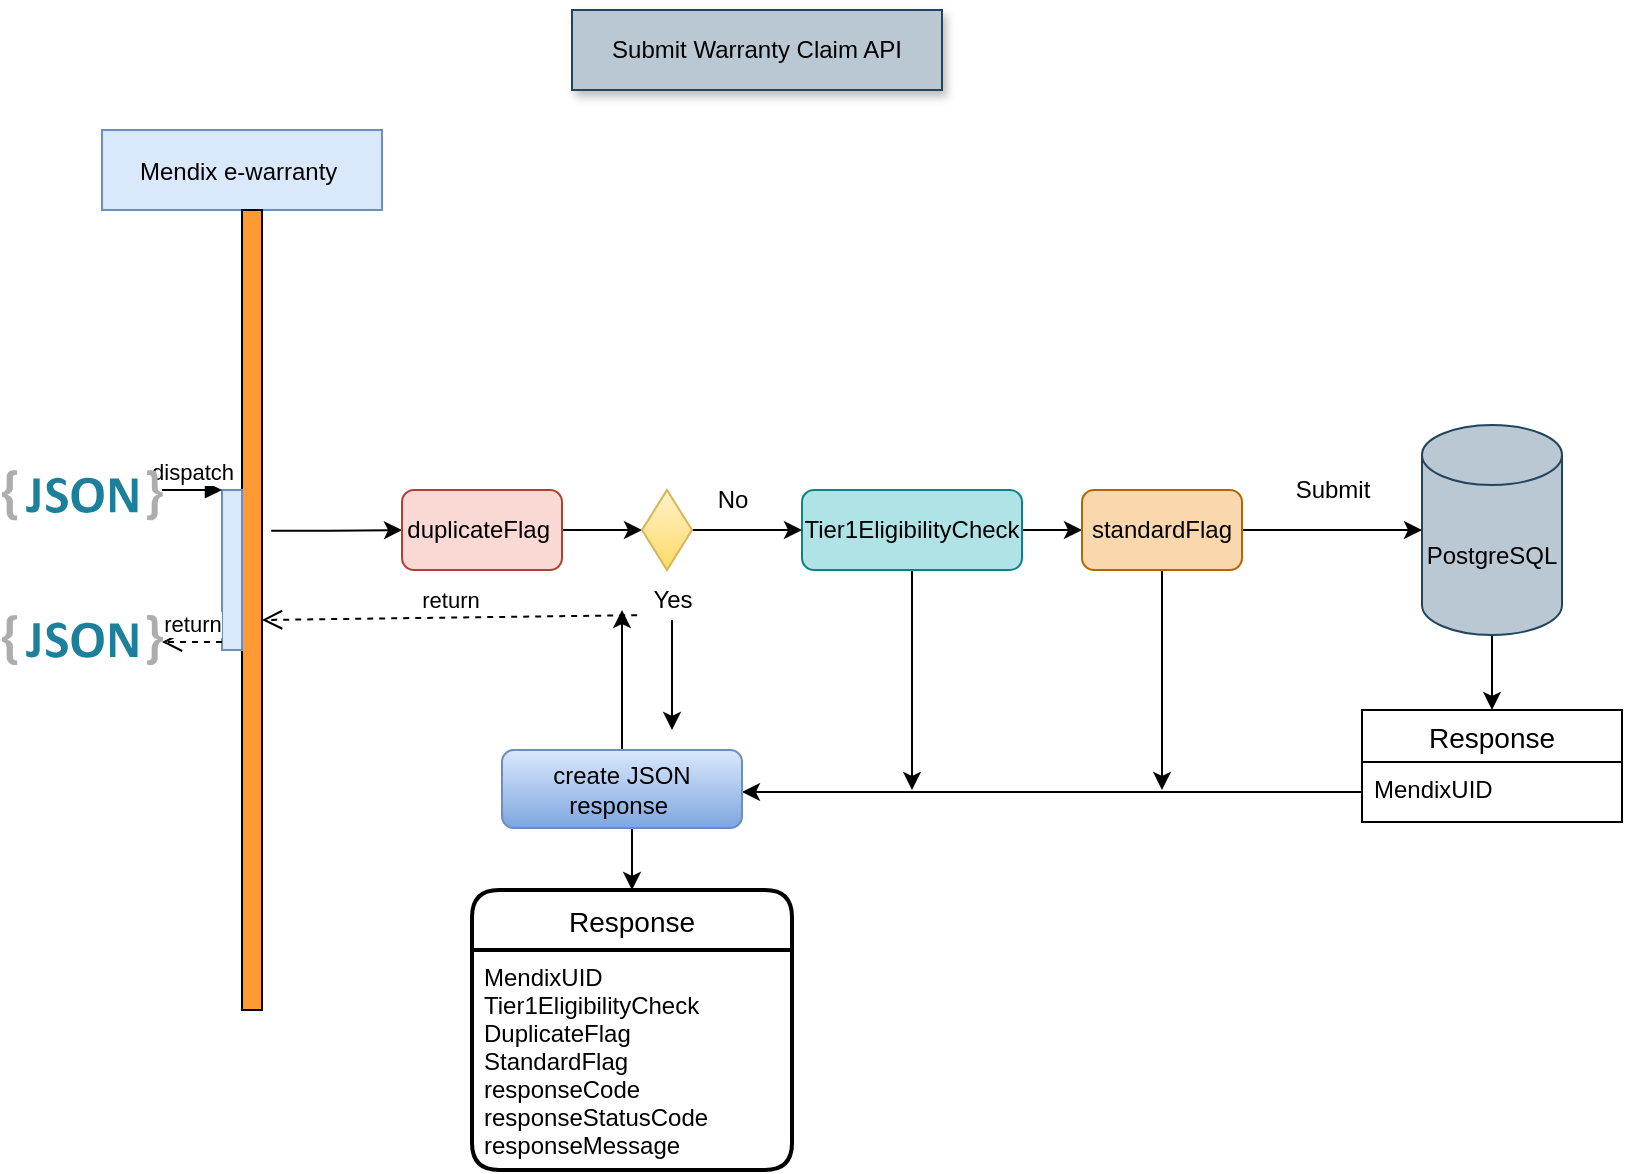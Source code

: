 <mxfile version="14.4.8" type="github">
  <diagram id="kgpKYQtTHZ0yAKxKKP6v" name="Page-1">
    <mxGraphModel dx="1502" dy="604" grid="1" gridSize="10" guides="1" tooltips="1" connect="1" arrows="1" fold="1" page="1" pageScale="1" pageWidth="850" pageHeight="1100" math="0" shadow="0">
      <root>
        <mxCell id="0" />
        <mxCell id="1" parent="0" />
        <object label="Mendix e-warranty " id="3nuBFxr9cyL0pnOWT2aG-1">
          <mxCell style="shape=umlLifeline;perimeter=lifelinePerimeter;container=1;collapsible=0;recursiveResize=0;rounded=0;shadow=0;strokeWidth=1;fillColor=#dae8fc;strokeColor=#6c8ebf;" parent="1" vertex="1">
            <mxGeometry x="80" y="70" width="140" height="440" as="geometry" />
          </mxCell>
        </object>
        <mxCell id="3nuBFxr9cyL0pnOWT2aG-2" value="" style="points=[];perimeter=orthogonalPerimeter;rounded=0;shadow=0;strokeWidth=1;fillColor=#FF9933;" parent="3nuBFxr9cyL0pnOWT2aG-1" vertex="1">
          <mxGeometry x="70" y="40" width="10" height="400" as="geometry" />
        </mxCell>
        <mxCell id="S-PPVUhzRQh5IIJFHJLY-30" value="Submit Warranty Claim API" style="text;html=1;align=center;verticalAlign=middle;whiteSpace=wrap;rounded=0;shadow=1;fillColor=#bac8d3;strokeColor=#23445d;" parent="1" vertex="1">
          <mxGeometry x="315" y="10" width="185" height="40" as="geometry" />
        </mxCell>
        <mxCell id="uPZaJIyxfJ7PoCBkE-e1-34" value="&lt;span style=&quot;color: rgba(0 , 0 , 0 , 0) ; font-family: monospace ; font-size: 0px&quot;&gt;g&lt;/span&gt;" style="text;html=1;align=center;verticalAlign=middle;resizable=0;points=[];autosize=1;" parent="1" vertex="1">
          <mxGeometry x="440" y="250" width="20" height="20" as="geometry" />
        </mxCell>
        <mxCell id="o4F7I5KbzvhBMEf7b5Hm-19" style="edgeStyle=orthogonalEdgeStyle;rounded=0;orthogonalLoop=1;jettySize=auto;html=1;" edge="1" parent="1" source="8tkr-KhlQ4kUat4qIyOS-1">
          <mxGeometry relative="1" as="geometry">
            <mxPoint x="775" y="360" as="targetPoint" />
          </mxGeometry>
        </mxCell>
        <mxCell id="8tkr-KhlQ4kUat4qIyOS-1" value="PostgreSQL" style="shape=cylinder3;whiteSpace=wrap;html=1;boundedLbl=1;backgroundOutline=1;size=15;fillColor=#bac8d3;strokeColor=#23445d;" parent="1" vertex="1">
          <mxGeometry x="740" y="217.5" width="70" height="105" as="geometry" />
        </mxCell>
        <mxCell id="o4F7I5KbzvhBMEf7b5Hm-4" style="edgeStyle=orthogonalEdgeStyle;rounded=0;orthogonalLoop=1;jettySize=auto;html=1;entryX=0;entryY=0.5;entryDx=0;entryDy=0;exitX=1.46;exitY=0.401;exitDx=0;exitDy=0;exitPerimeter=0;" edge="1" parent="1" source="3nuBFxr9cyL0pnOWT2aG-2" target="o4F7I5KbzvhBMEf7b5Hm-2">
          <mxGeometry relative="1" as="geometry">
            <mxPoint x="160" y="290" as="sourcePoint" />
          </mxGeometry>
        </mxCell>
        <mxCell id="U4aJJLkr5VwEqsjg9ysN-1" value="" style="html=1;points=[];perimeter=orthogonalPerimeter;fillColor=#dae8fc;strokeColor=#6c8ebf;" parent="1" vertex="1">
          <mxGeometry x="140" y="250" width="10" height="80" as="geometry" />
        </mxCell>
        <mxCell id="U4aJJLkr5VwEqsjg9ysN-2" value="dispatch" style="html=1;verticalAlign=bottom;endArrow=block;entryX=0;entryY=0;" parent="1" target="U4aJJLkr5VwEqsjg9ysN-1" edge="1">
          <mxGeometry relative="1" as="geometry">
            <mxPoint x="110" y="250" as="sourcePoint" />
          </mxGeometry>
        </mxCell>
        <mxCell id="U4aJJLkr5VwEqsjg9ysN-3" value="return" style="html=1;verticalAlign=bottom;endArrow=open;dashed=1;endSize=8;exitX=0;exitY=0.95;" parent="1" source="U4aJJLkr5VwEqsjg9ysN-1" edge="1">
          <mxGeometry relative="1" as="geometry">
            <mxPoint x="110" y="326" as="targetPoint" />
          </mxGeometry>
        </mxCell>
        <mxCell id="U4aJJLkr5VwEqsjg9ysN-4" value="" style="dashed=0;outlineConnect=0;html=1;align=center;labelPosition=center;verticalLabelPosition=bottom;verticalAlign=top;shape=mxgraph.weblogos.json_2" parent="1" vertex="1">
          <mxGeometry x="30" y="240" width="80.4" height="25.2" as="geometry" />
        </mxCell>
        <mxCell id="U4aJJLkr5VwEqsjg9ysN-5" value="" style="dashed=0;outlineConnect=0;html=1;align=center;labelPosition=center;verticalLabelPosition=bottom;verticalAlign=top;shape=mxgraph.weblogos.json_2" parent="1" vertex="1">
          <mxGeometry x="30" y="312.4" width="80.4" height="25.2" as="geometry" />
        </mxCell>
        <mxCell id="o4F7I5KbzvhBMEf7b5Hm-15" value="" style="edgeStyle=orthogonalEdgeStyle;rounded=0;orthogonalLoop=1;jettySize=auto;html=1;" edge="1" parent="1" source="o4F7I5KbzvhBMEf7b5Hm-1" target="o4F7I5KbzvhBMEf7b5Hm-3">
          <mxGeometry relative="1" as="geometry">
            <Array as="points">
              <mxPoint x="570" y="270" />
              <mxPoint x="570" y="270" />
            </Array>
          </mxGeometry>
        </mxCell>
        <mxCell id="o4F7I5KbzvhBMEf7b5Hm-17" style="edgeStyle=orthogonalEdgeStyle;rounded=0;orthogonalLoop=1;jettySize=auto;html=1;" edge="1" parent="1" source="o4F7I5KbzvhBMEf7b5Hm-1">
          <mxGeometry relative="1" as="geometry">
            <mxPoint x="485" y="400" as="targetPoint" />
          </mxGeometry>
        </mxCell>
        <mxCell id="o4F7I5KbzvhBMEf7b5Hm-1" value="Tier1EligibilityCheck" style="rounded=1;whiteSpace=wrap;html=1;fillColor=#b0e3e6;strokeColor=#0e8088;" vertex="1" parent="1">
          <mxGeometry x="430" y="250" width="110" height="40" as="geometry" />
        </mxCell>
        <mxCell id="o4F7I5KbzvhBMEf7b5Hm-6" style="edgeStyle=orthogonalEdgeStyle;rounded=0;orthogonalLoop=1;jettySize=auto;html=1;exitX=1;exitY=0.5;exitDx=0;exitDy=0;entryX=0;entryY=0.5;entryDx=0;entryDy=0;" edge="1" parent="1" source="o4F7I5KbzvhBMEf7b5Hm-2" target="o4F7I5KbzvhBMEf7b5Hm-5">
          <mxGeometry relative="1" as="geometry" />
        </mxCell>
        <mxCell id="o4F7I5KbzvhBMEf7b5Hm-2" value="duplicateFlag&amp;nbsp;" style="rounded=1;whiteSpace=wrap;html=1;fillColor=#fad9d5;strokeColor=#ae4132;" vertex="1" parent="1">
          <mxGeometry x="230" y="250" width="80" height="40" as="geometry" />
        </mxCell>
        <mxCell id="o4F7I5KbzvhBMEf7b5Hm-16" style="edgeStyle=orthogonalEdgeStyle;rounded=0;orthogonalLoop=1;jettySize=auto;html=1;exitX=1;exitY=0.5;exitDx=0;exitDy=0;entryX=0;entryY=0.5;entryDx=0;entryDy=0;entryPerimeter=0;" edge="1" parent="1" source="o4F7I5KbzvhBMEf7b5Hm-3" target="8tkr-KhlQ4kUat4qIyOS-1">
          <mxGeometry relative="1" as="geometry" />
        </mxCell>
        <mxCell id="o4F7I5KbzvhBMEf7b5Hm-18" style="edgeStyle=orthogonalEdgeStyle;rounded=0;orthogonalLoop=1;jettySize=auto;html=1;" edge="1" parent="1" source="o4F7I5KbzvhBMEf7b5Hm-3">
          <mxGeometry relative="1" as="geometry">
            <mxPoint x="610" y="400" as="targetPoint" />
          </mxGeometry>
        </mxCell>
        <mxCell id="o4F7I5KbzvhBMEf7b5Hm-3" value="standardFlag" style="rounded=1;whiteSpace=wrap;html=1;fillColor=#fad7ac;strokeColor=#b46504;" vertex="1" parent="1">
          <mxGeometry x="570" y="250" width="80" height="40" as="geometry" />
        </mxCell>
        <mxCell id="o4F7I5KbzvhBMEf7b5Hm-14" style="edgeStyle=orthogonalEdgeStyle;rounded=0;orthogonalLoop=1;jettySize=auto;html=1;" edge="1" parent="1" source="o4F7I5KbzvhBMEf7b5Hm-5">
          <mxGeometry relative="1" as="geometry">
            <mxPoint x="430" y="270" as="targetPoint" />
          </mxGeometry>
        </mxCell>
        <mxCell id="o4F7I5KbzvhBMEf7b5Hm-5" value="" style="rhombus;whiteSpace=wrap;html=1;gradientColor=#ffd966;fillColor=#fff2cc;strokeColor=#d6b656;" vertex="1" parent="1">
          <mxGeometry x="350" y="250" width="25" height="40" as="geometry" />
        </mxCell>
        <mxCell id="o4F7I5KbzvhBMEf7b5Hm-32" style="edgeStyle=orthogonalEdgeStyle;rounded=0;orthogonalLoop=1;jettySize=auto;html=1;" edge="1" parent="1" source="o4F7I5KbzvhBMEf7b5Hm-7">
          <mxGeometry relative="1" as="geometry">
            <mxPoint x="365" y="370" as="targetPoint" />
          </mxGeometry>
        </mxCell>
        <mxCell id="o4F7I5KbzvhBMEf7b5Hm-7" value="Yes" style="text;html=1;align=center;verticalAlign=middle;resizable=0;points=[];autosize=1;" vertex="1" parent="1">
          <mxGeometry x="350" y="295" width="30" height="20" as="geometry" />
        </mxCell>
        <mxCell id="o4F7I5KbzvhBMEf7b5Hm-8" value="No" style="text;html=1;align=center;verticalAlign=middle;resizable=0;points=[];autosize=1;" vertex="1" parent="1">
          <mxGeometry x="380" y="245.2" width="30" height="20" as="geometry" />
        </mxCell>
        <mxCell id="o4F7I5KbzvhBMEf7b5Hm-10" value="return" style="html=1;verticalAlign=bottom;endArrow=open;dashed=1;endSize=8;exitX=-0.08;exitY=0.88;exitDx=0;exitDy=0;exitPerimeter=0;" edge="1" parent="1" source="o4F7I5KbzvhBMEf7b5Hm-7">
          <mxGeometry relative="1" as="geometry">
            <mxPoint x="240" y="315" as="sourcePoint" />
            <mxPoint x="160" y="315" as="targetPoint" />
          </mxGeometry>
        </mxCell>
        <mxCell id="o4F7I5KbzvhBMEf7b5Hm-12" value="Submit" style="text;html=1;align=center;verticalAlign=middle;resizable=0;points=[];autosize=1;" vertex="1" parent="1">
          <mxGeometry x="670" y="240" width="50" height="20" as="geometry" />
        </mxCell>
        <mxCell id="o4F7I5KbzvhBMEf7b5Hm-20" value="Response" style="swimlane;fontStyle=0;childLayout=stackLayout;horizontal=1;startSize=26;horizontalStack=0;resizeParent=1;resizeParentMax=0;resizeLast=0;collapsible=1;marginBottom=0;align=center;fontSize=14;" vertex="1" parent="1">
          <mxGeometry x="710" y="360" width="130" height="56" as="geometry" />
        </mxCell>
        <mxCell id="o4F7I5KbzvhBMEf7b5Hm-21" value="MendixUID" style="text;strokeColor=none;fillColor=none;spacingLeft=4;spacingRight=4;overflow=hidden;rotatable=0;points=[[0,0.5],[1,0.5]];portConstraint=eastwest;fontSize=12;" vertex="1" parent="o4F7I5KbzvhBMEf7b5Hm-20">
          <mxGeometry y="26" width="130" height="30" as="geometry" />
        </mxCell>
        <mxCell id="o4F7I5KbzvhBMEf7b5Hm-24" style="edgeStyle=orthogonalEdgeStyle;rounded=0;orthogonalLoop=1;jettySize=auto;html=1;entryX=1;entryY=0.75;entryDx=0;entryDy=0;" edge="1" parent="1" source="o4F7I5KbzvhBMEf7b5Hm-21">
          <mxGeometry relative="1" as="geometry">
            <mxPoint x="400" y="401" as="targetPoint" />
          </mxGeometry>
        </mxCell>
        <mxCell id="o4F7I5KbzvhBMEf7b5Hm-25" value="Response" style="swimlane;childLayout=stackLayout;horizontal=1;startSize=30;horizontalStack=0;rounded=1;fontSize=14;fontStyle=0;strokeWidth=2;resizeParent=0;resizeLast=1;shadow=0;dashed=0;align=center;" vertex="1" parent="1">
          <mxGeometry x="265" y="450" width="160" height="140" as="geometry" />
        </mxCell>
        <mxCell id="o4F7I5KbzvhBMEf7b5Hm-26" value="MendixUID&#xa;Tier1EligibilityCheck&#xa;DuplicateFlag &#xa;StandardFlag&#xa;responseCode&#xa;responseStatusCode&#xa;responseMessage" style="align=left;strokeColor=none;fillColor=none;spacingLeft=4;fontSize=12;verticalAlign=top;resizable=0;rotatable=0;part=1;" vertex="1" parent="o4F7I5KbzvhBMEf7b5Hm-25">
          <mxGeometry y="30" width="160" height="110" as="geometry" />
        </mxCell>
        <mxCell id="o4F7I5KbzvhBMEf7b5Hm-29" style="edgeStyle=orthogonalEdgeStyle;rounded=0;orthogonalLoop=1;jettySize=auto;html=1;exitX=0.5;exitY=1;exitDx=0;exitDy=0;entryX=0.5;entryY=0;entryDx=0;entryDy=0;" edge="1" parent="1" source="o4F7I5KbzvhBMEf7b5Hm-28" target="o4F7I5KbzvhBMEf7b5Hm-25">
          <mxGeometry relative="1" as="geometry" />
        </mxCell>
        <mxCell id="o4F7I5KbzvhBMEf7b5Hm-31" style="edgeStyle=orthogonalEdgeStyle;rounded=0;orthogonalLoop=1;jettySize=auto;html=1;" edge="1" parent="1" source="o4F7I5KbzvhBMEf7b5Hm-28">
          <mxGeometry relative="1" as="geometry">
            <mxPoint x="340" y="310" as="targetPoint" />
          </mxGeometry>
        </mxCell>
        <mxCell id="o4F7I5KbzvhBMEf7b5Hm-28" value="create JSON response&amp;nbsp;" style="rounded=1;whiteSpace=wrap;html=1;gradientColor=#7ea6e0;fillColor=#dae8fc;strokeColor=#6c8ebf;" vertex="1" parent="1">
          <mxGeometry x="280" y="380" width="120" height="39" as="geometry" />
        </mxCell>
      </root>
    </mxGraphModel>
  </diagram>
</mxfile>
